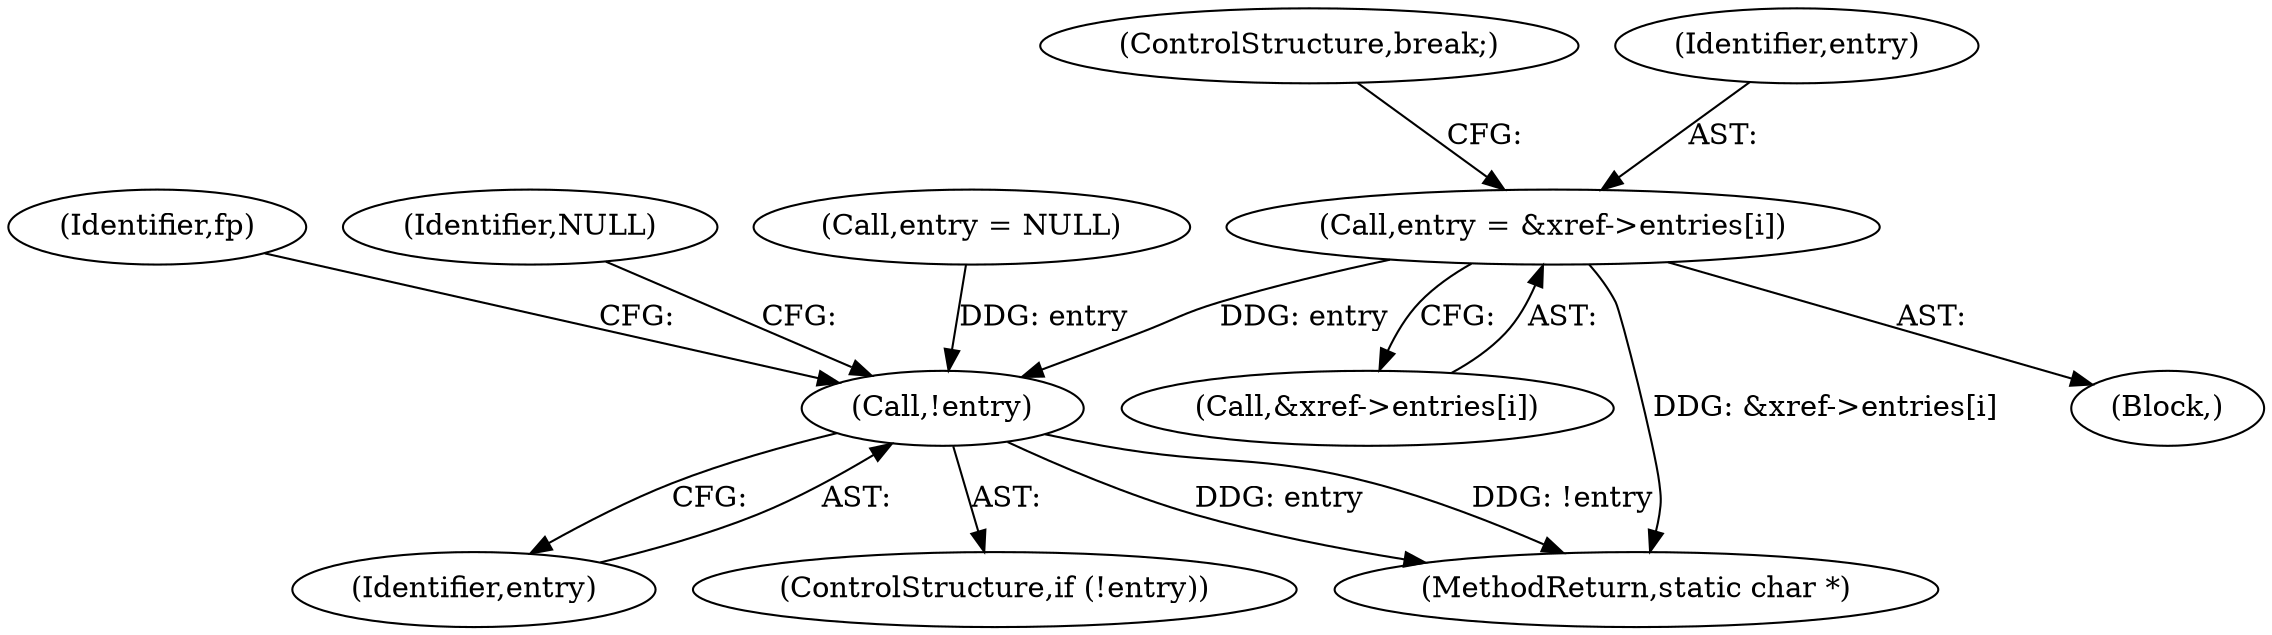 digraph "0_pdfresurrect_0c4120fffa3dffe97b95c486a120eded82afe8a6_3@array" {
"1000169" [label="(Call,entry = &xref->entries[i])"];
"1000179" [label="(Call,!entry)"];
"1000327" [label="(MethodReturn,static char *)"];
"1000177" [label="(ControlStructure,break;)"];
"1000169" [label="(Call,entry = &xref->entries[i])"];
"1000179" [label="(Call,!entry)"];
"1000180" [label="(Identifier,entry)"];
"1000170" [label="(Identifier,entry)"];
"1000184" [label="(Identifier,fp)"];
"1000168" [label="(Block,)"];
"1000178" [label="(ControlStructure,if (!entry))"];
"1000182" [label="(Identifier,NULL)"];
"1000171" [label="(Call,&xref->entries[i])"];
"1000144" [label="(Call,entry = NULL)"];
"1000169" -> "1000168"  [label="AST: "];
"1000169" -> "1000171"  [label="CFG: "];
"1000170" -> "1000169"  [label="AST: "];
"1000171" -> "1000169"  [label="AST: "];
"1000177" -> "1000169"  [label="CFG: "];
"1000169" -> "1000327"  [label="DDG: &xref->entries[i]"];
"1000169" -> "1000179"  [label="DDG: entry"];
"1000179" -> "1000178"  [label="AST: "];
"1000179" -> "1000180"  [label="CFG: "];
"1000180" -> "1000179"  [label="AST: "];
"1000182" -> "1000179"  [label="CFG: "];
"1000184" -> "1000179"  [label="CFG: "];
"1000179" -> "1000327"  [label="DDG: !entry"];
"1000179" -> "1000327"  [label="DDG: entry"];
"1000144" -> "1000179"  [label="DDG: entry"];
}
